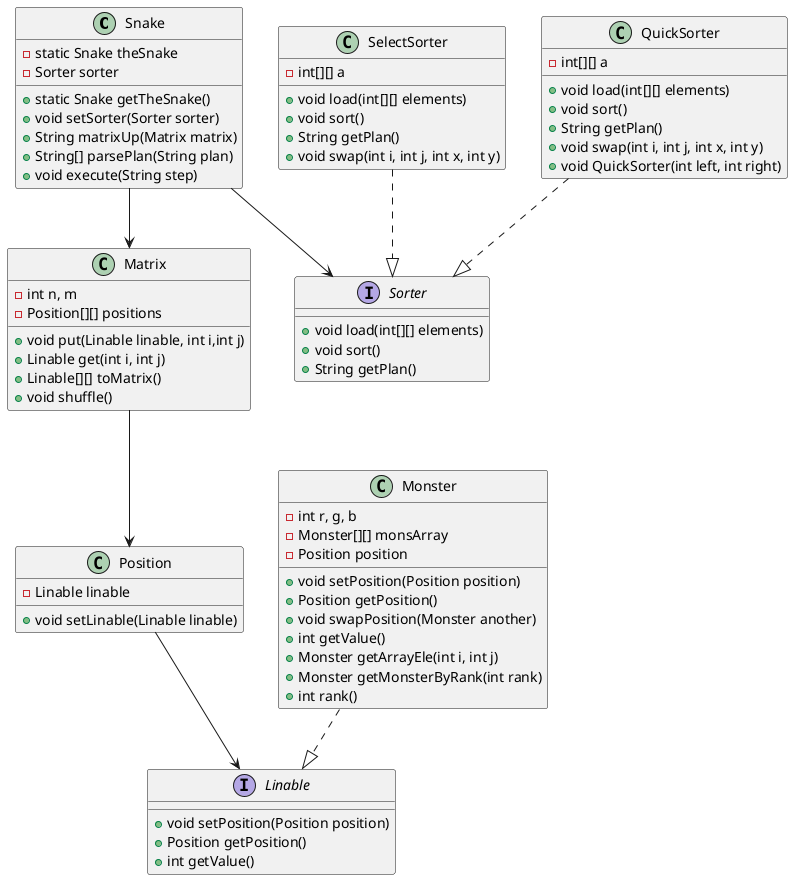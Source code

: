 @startuml
class Snake {
  -static Snake theSnake
  -Sorter sorter
  +static Snake getTheSnake()
  +void setSorter(Sorter sorter)
  +String matrixUp(Matrix matrix)
  +String[] parsePlan(String plan)
  +void execute(String step)
}

class SelectSorter {
  -int[][] a
  +void load(int[][] elements)
  +void sort()
  +String getPlan()
  +void swap(int i, int j, int x, int y)
}

class QuickSorter {
  -int[][] a
  +void load(int[][] elements)
  +void sort()
  +String getPlan()
  +void swap(int i, int j, int x, int y)
  +void QuickSorter(int left, int right)
}

class Monster {
  -int r, g, b
  -Monster[][] monsArray
  -Position position
  +void setPosition(Position position)
  +Position getPosition()
  +void swapPosition(Monster another)
  +int getValue()
  +Monster getArrayEle(int i, int j)
  +Monster getMonsterByRank(int rank)
  +int rank()
}

class Matrix {
  -int n, m
  -Position[][] positions
  +void put(Linable linable, int i,int j)
  +Linable get(int i, int j)
  +Linable[][] toMatrix()
  +void shuffle()
}

interface Sorter {
  +void load(int[][] elements)
  +void sort()
  +String getPlan()
}

interface Linable {
  +void setPosition(Position position)
  +Position getPosition()
  +int getValue()
}

class Position {
  -Linable linable
  +void setLinable(Linable linable)
}

Snake --> Sorter
Snake --> Matrix
SelectSorter ..|> Sorter
QuickSorter ..|> Sorter
Monster ..|> Linable
Matrix --> Position
Position --> Linable
@enduml